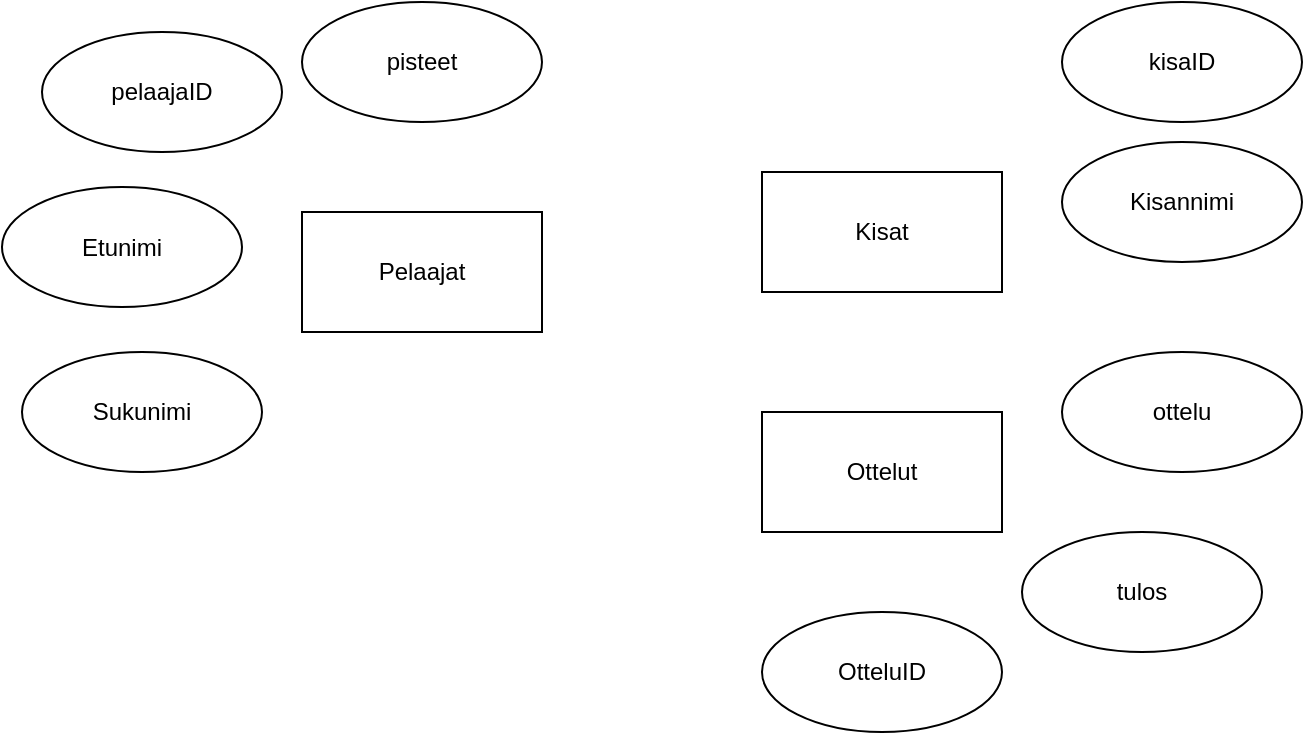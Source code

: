 <mxfile version="18.1.3" type="github">
  <diagram id="_RTGqNRerQuPFqIfmM1y" name="Page-1">
    <mxGraphModel dx="1422" dy="752" grid="1" gridSize="10" guides="1" tooltips="1" connect="1" arrows="1" fold="1" page="1" pageScale="1" pageWidth="827" pageHeight="1169" math="0" shadow="0">
      <root>
        <mxCell id="0" />
        <mxCell id="1" parent="0" />
        <mxCell id="YVTOUBuaeelvvUNHEdQm-3" value="" style="rounded=0;whiteSpace=wrap;html=1;" vertex="1" parent="1">
          <mxGeometry x="440" y="130" width="120" height="60" as="geometry" />
        </mxCell>
        <mxCell id="YVTOUBuaeelvvUNHEdQm-4" value="Kisat" style="text;html=1;strokeColor=none;fillColor=none;align=center;verticalAlign=middle;whiteSpace=wrap;rounded=0;" vertex="1" parent="1">
          <mxGeometry x="470" y="145" width="60" height="30" as="geometry" />
        </mxCell>
        <mxCell id="YVTOUBuaeelvvUNHEdQm-5" value="" style="rounded=0;whiteSpace=wrap;html=1;" vertex="1" parent="1">
          <mxGeometry x="210" y="150" width="120" height="60" as="geometry" />
        </mxCell>
        <mxCell id="YVTOUBuaeelvvUNHEdQm-6" value="Pelaajat" style="text;html=1;strokeColor=none;fillColor=none;align=center;verticalAlign=middle;whiteSpace=wrap;rounded=0;" vertex="1" parent="1">
          <mxGeometry x="240" y="162.5" width="60" height="35" as="geometry" />
        </mxCell>
        <mxCell id="YVTOUBuaeelvvUNHEdQm-7" value="" style="ellipse;whiteSpace=wrap;html=1;" vertex="1" parent="1">
          <mxGeometry x="80" y="60" width="120" height="60" as="geometry" />
        </mxCell>
        <mxCell id="YVTOUBuaeelvvUNHEdQm-8" value="pelaajaID" style="text;html=1;strokeColor=none;fillColor=none;align=center;verticalAlign=middle;whiteSpace=wrap;rounded=0;" vertex="1" parent="1">
          <mxGeometry x="110" y="75" width="60" height="30" as="geometry" />
        </mxCell>
        <mxCell id="YVTOUBuaeelvvUNHEdQm-9" value="" style="ellipse;whiteSpace=wrap;html=1;" vertex="1" parent="1">
          <mxGeometry x="60" y="137.5" width="120" height="60" as="geometry" />
        </mxCell>
        <mxCell id="YVTOUBuaeelvvUNHEdQm-10" value="Etunimi" style="text;html=1;strokeColor=none;fillColor=none;align=center;verticalAlign=middle;whiteSpace=wrap;rounded=0;" vertex="1" parent="1">
          <mxGeometry x="90" y="152.5" width="60" height="30" as="geometry" />
        </mxCell>
        <mxCell id="YVTOUBuaeelvvUNHEdQm-11" value="" style="ellipse;whiteSpace=wrap;html=1;" vertex="1" parent="1">
          <mxGeometry x="70" y="220" width="120" height="60" as="geometry" />
        </mxCell>
        <mxCell id="YVTOUBuaeelvvUNHEdQm-12" value="Sukunimi" style="text;html=1;strokeColor=none;fillColor=none;align=center;verticalAlign=middle;whiteSpace=wrap;rounded=0;" vertex="1" parent="1">
          <mxGeometry x="100" y="235" width="60" height="30" as="geometry" />
        </mxCell>
        <mxCell id="YVTOUBuaeelvvUNHEdQm-13" value="" style="ellipse;whiteSpace=wrap;html=1;" vertex="1" parent="1">
          <mxGeometry x="590" y="45" width="120" height="60" as="geometry" />
        </mxCell>
        <mxCell id="YVTOUBuaeelvvUNHEdQm-14" value="kisaID" style="text;html=1;strokeColor=none;fillColor=none;align=center;verticalAlign=middle;whiteSpace=wrap;rounded=0;" vertex="1" parent="1">
          <mxGeometry x="620" y="60" width="60" height="30" as="geometry" />
        </mxCell>
        <mxCell id="YVTOUBuaeelvvUNHEdQm-15" value="" style="rounded=0;whiteSpace=wrap;html=1;" vertex="1" parent="1">
          <mxGeometry x="440" y="250" width="120" height="60" as="geometry" />
        </mxCell>
        <mxCell id="YVTOUBuaeelvvUNHEdQm-16" value="Ottelut" style="text;html=1;strokeColor=none;fillColor=none;align=center;verticalAlign=middle;whiteSpace=wrap;rounded=0;" vertex="1" parent="1">
          <mxGeometry x="470" y="265" width="60" height="30" as="geometry" />
        </mxCell>
        <mxCell id="YVTOUBuaeelvvUNHEdQm-17" value="" style="ellipse;whiteSpace=wrap;html=1;" vertex="1" parent="1">
          <mxGeometry x="590" y="220" width="120" height="60" as="geometry" />
        </mxCell>
        <mxCell id="YVTOUBuaeelvvUNHEdQm-18" value="ottelu" style="text;html=1;strokeColor=none;fillColor=none;align=center;verticalAlign=middle;whiteSpace=wrap;rounded=0;" vertex="1" parent="1">
          <mxGeometry x="620" y="235" width="60" height="30" as="geometry" />
        </mxCell>
        <mxCell id="YVTOUBuaeelvvUNHEdQm-19" value="" style="ellipse;whiteSpace=wrap;html=1;" vertex="1" parent="1">
          <mxGeometry x="210" y="45" width="120" height="60" as="geometry" />
        </mxCell>
        <mxCell id="YVTOUBuaeelvvUNHEdQm-20" value="pisteet" style="text;html=1;strokeColor=none;fillColor=none;align=center;verticalAlign=middle;whiteSpace=wrap;rounded=0;" vertex="1" parent="1">
          <mxGeometry x="240" y="60" width="60" height="30" as="geometry" />
        </mxCell>
        <mxCell id="YVTOUBuaeelvvUNHEdQm-21" value="" style="ellipse;whiteSpace=wrap;html=1;" vertex="1" parent="1">
          <mxGeometry x="570" y="310" width="120" height="60" as="geometry" />
        </mxCell>
        <mxCell id="YVTOUBuaeelvvUNHEdQm-22" value="tulos" style="text;html=1;strokeColor=none;fillColor=none;align=center;verticalAlign=middle;whiteSpace=wrap;rounded=0;" vertex="1" parent="1">
          <mxGeometry x="600" y="325" width="60" height="30" as="geometry" />
        </mxCell>
        <mxCell id="YVTOUBuaeelvvUNHEdQm-25" value="" style="ellipse;whiteSpace=wrap;html=1;" vertex="1" parent="1">
          <mxGeometry x="590" y="115" width="120" height="60" as="geometry" />
        </mxCell>
        <mxCell id="YVTOUBuaeelvvUNHEdQm-26" value="Kisannimi" style="text;html=1;strokeColor=none;fillColor=none;align=center;verticalAlign=middle;whiteSpace=wrap;rounded=0;" vertex="1" parent="1">
          <mxGeometry x="620" y="130" width="60" height="30" as="geometry" />
        </mxCell>
        <mxCell id="YVTOUBuaeelvvUNHEdQm-27" value="" style="ellipse;whiteSpace=wrap;html=1;" vertex="1" parent="1">
          <mxGeometry x="440" y="350" width="120" height="60" as="geometry" />
        </mxCell>
        <mxCell id="YVTOUBuaeelvvUNHEdQm-28" value="OtteluID" style="text;html=1;strokeColor=none;fillColor=none;align=center;verticalAlign=middle;whiteSpace=wrap;rounded=0;" vertex="1" parent="1">
          <mxGeometry x="470" y="365" width="60" height="30" as="geometry" />
        </mxCell>
      </root>
    </mxGraphModel>
  </diagram>
</mxfile>
